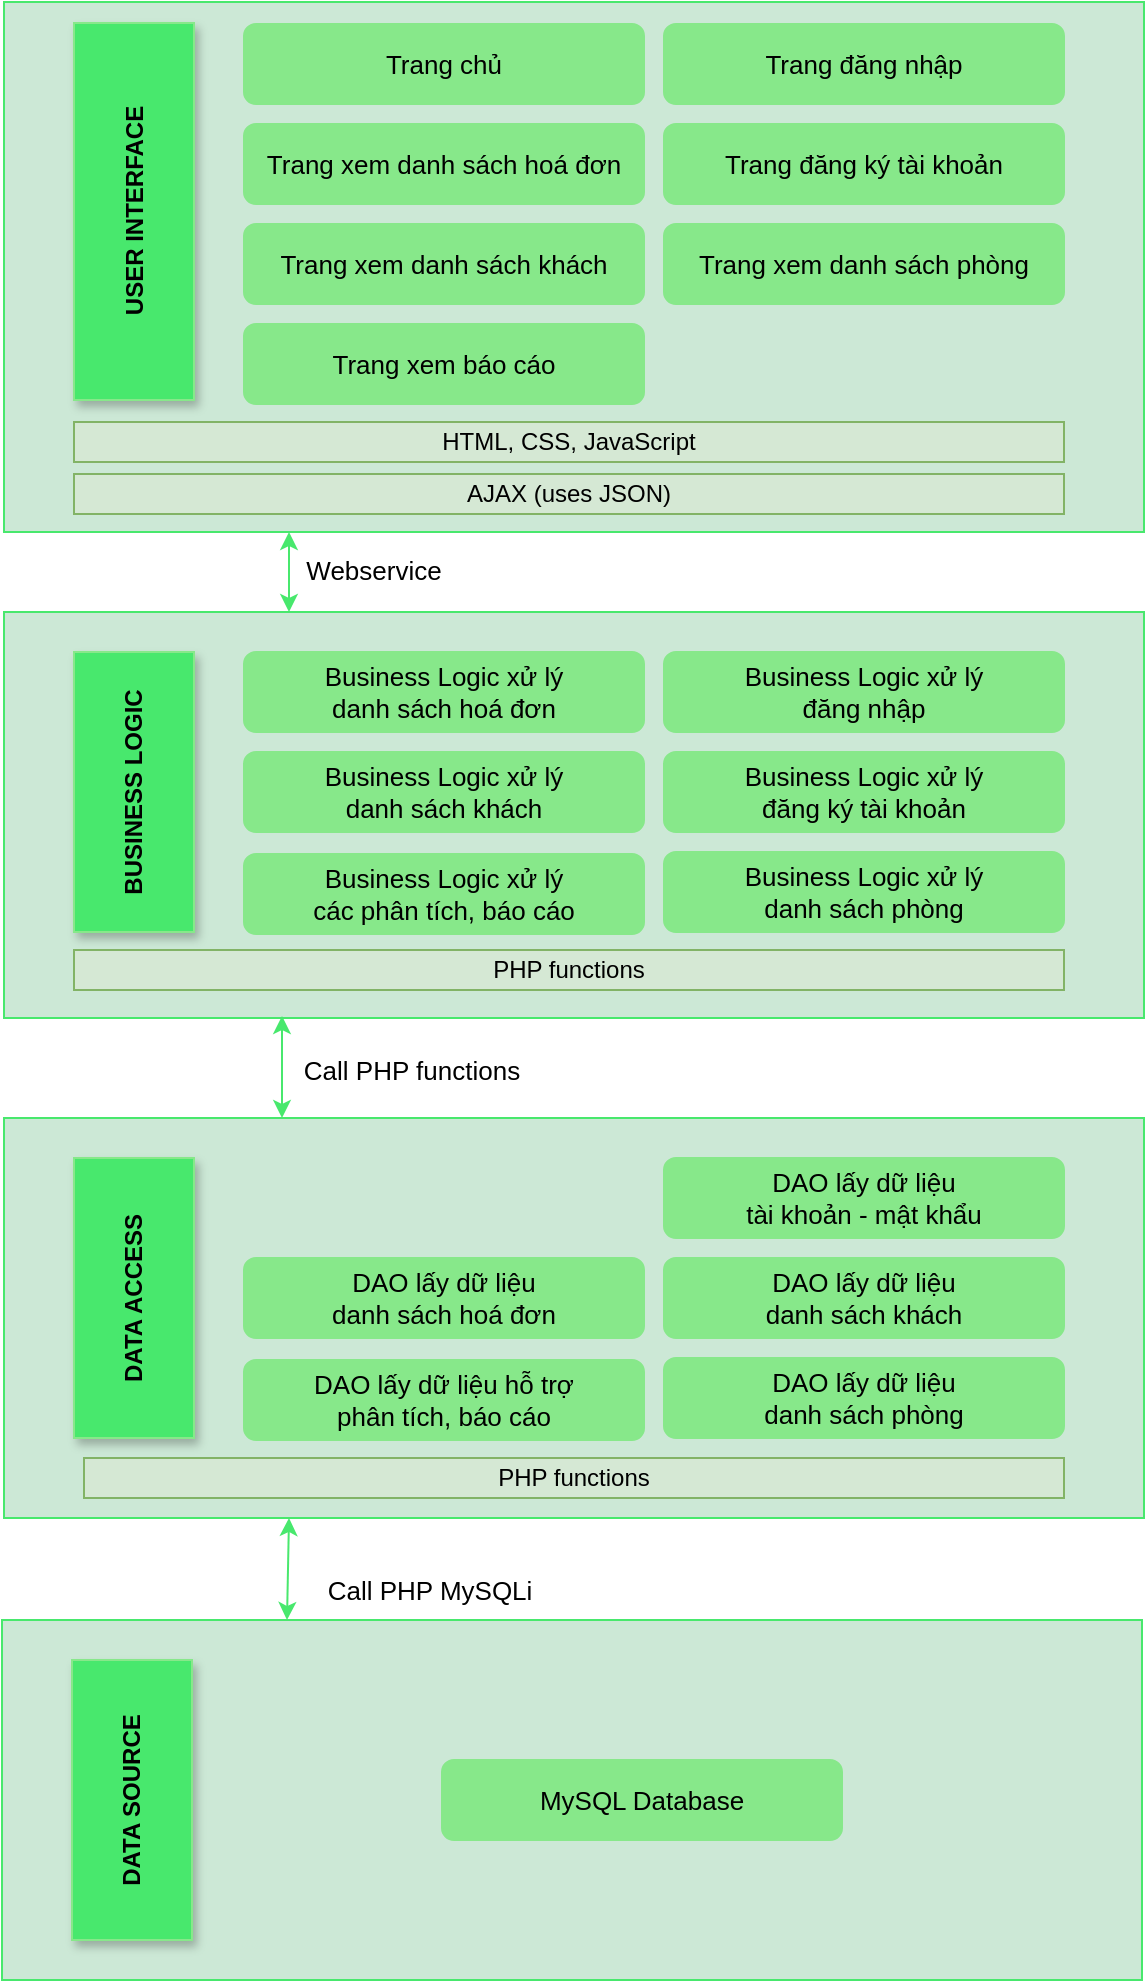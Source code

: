 <mxfile version="20.6.0" type="device"><diagram id="Kzl4vl6l-5x2dkwG4wBp" name="Page-1"><mxGraphModel dx="758" dy="1710" grid="1" gridSize="10" guides="1" tooltips="1" connect="1" arrows="1" fold="1" page="1" pageScale="1" pageWidth="827" pageHeight="1169" math="0" shadow="0"><root><mxCell id="0"/><mxCell id="1" parent="0"/><mxCell id="97GgiNMOUbCL_Ulqe4rl-71" value="" style="rounded=0;whiteSpace=wrap;html=1;shadow=0;glass=0;sketch=0;strokeColor=#48E86D;fontSize=13;fontColor=#000000;fillColor=#CCE8D6;" parent="1" vertex="1"><mxGeometry x="430" y="-153" width="570" height="265" as="geometry"/></mxCell><mxCell id="97GgiNMOUbCL_Ulqe4rl-58" value="&lt;font color=&quot;#000000&quot;&gt;&lt;b&gt;USER INTERFACE&lt;/b&gt;&lt;/font&gt;" style="rounded=0;whiteSpace=wrap;html=1;shadow=1;glass=0;sketch=0;strokeColor=#87E88A;fontColor=#FFFFFF;fillColor=#48E86D;rotation=-90;" parent="1" vertex="1"><mxGeometry x="400.75" y="-78.25" width="188.5" height="60" as="geometry"/></mxCell><mxCell id="97GgiNMOUbCL_Ulqe4rl-61" value="Trang xem danh sách phòng" style="rounded=1;whiteSpace=wrap;html=1;shadow=0;glass=0;sketch=0;strokeColor=#87E88A;fontColor=#000000;fillColor=#87E88A;fontStyle=0;fontSize=13;" parent="1" vertex="1"><mxGeometry x="760" y="-42" width="200" height="40" as="geometry"/></mxCell><mxCell id="97GgiNMOUbCL_Ulqe4rl-62" value="Trang xem danh sách hoá đơn" style="rounded=1;whiteSpace=wrap;html=1;shadow=0;glass=0;sketch=0;strokeColor=#87E88A;fontColor=#000000;fillColor=#87E88A;fontStyle=0;fontSize=13;" parent="1" vertex="1"><mxGeometry x="550" y="-92" width="200" height="40" as="geometry"/></mxCell><mxCell id="97GgiNMOUbCL_Ulqe4rl-63" value="Trang xem danh sách khách" style="rounded=1;whiteSpace=wrap;html=1;shadow=0;glass=0;sketch=0;strokeColor=#87E88A;fontColor=#000000;fillColor=#87E88A;fontStyle=0;fontSize=13;" parent="1" vertex="1"><mxGeometry x="550" y="-42" width="200" height="40" as="geometry"/></mxCell><mxCell id="97GgiNMOUbCL_Ulqe4rl-64" value="Trang đăng nhập" style="rounded=1;whiteSpace=wrap;html=1;shadow=0;glass=0;sketch=0;strokeColor=#87E88A;fontColor=#000000;fillColor=#87E88A;fontStyle=0;fontSize=13;" parent="1" vertex="1"><mxGeometry x="760" y="-142" width="200" height="40" as="geometry"/></mxCell><mxCell id="97GgiNMOUbCL_Ulqe4rl-65" value="Trang đăng ký tài khoản" style="rounded=1;whiteSpace=wrap;html=1;shadow=0;glass=0;sketch=0;strokeColor=#87E88A;fontColor=#000000;fillColor=#87E88A;fontStyle=0;fontSize=13;" parent="1" vertex="1"><mxGeometry x="760" y="-92" width="200" height="40" as="geometry"/></mxCell><mxCell id="97GgiNMOUbCL_Ulqe4rl-66" value="Trang chủ" style="rounded=1;whiteSpace=wrap;html=1;shadow=0;glass=0;sketch=0;strokeColor=#87E88A;fontColor=#000000;fillColor=#87E88A;fontStyle=0;fontSize=13;" parent="1" vertex="1"><mxGeometry x="550" y="-142" width="200" height="40" as="geometry"/></mxCell><mxCell id="97GgiNMOUbCL_Ulqe4rl-72" value="" style="rounded=0;whiteSpace=wrap;html=1;shadow=0;glass=0;sketch=0;strokeColor=#48E86D;fontSize=13;fontColor=#000000;fillColor=#CCE8D6;" parent="1" vertex="1"><mxGeometry x="430" y="152" width="570" height="203" as="geometry"/></mxCell><mxCell id="97GgiNMOUbCL_Ulqe4rl-73" value="&lt;font color=&quot;#000000&quot;&gt;&lt;b&gt;BUSINESS LOGIC&lt;/b&gt;&lt;/font&gt;" style="rounded=0;whiteSpace=wrap;html=1;shadow=1;glass=0;sketch=0;strokeColor=#87E88A;fontColor=#FFFFFF;fillColor=#48E86D;rotation=-90;" parent="1" vertex="1"><mxGeometry x="425" y="212" width="140" height="60" as="geometry"/></mxCell><mxCell id="97GgiNMOUbCL_Ulqe4rl-74" value="Business Logic&amp;nbsp;xử lý&lt;br&gt;danh sách phòng" style="rounded=1;whiteSpace=wrap;html=1;shadow=0;glass=0;sketch=0;strokeColor=#87E88A;fontColor=#000000;fillColor=#87E88A;fontStyle=0;fontSize=13;" parent="1" vertex="1"><mxGeometry x="760" y="272" width="200" height="40" as="geometry"/></mxCell><mxCell id="97GgiNMOUbCL_Ulqe4rl-75" value="Business Logic xử lý&lt;br&gt;danh sách khách" style="rounded=1;whiteSpace=wrap;html=1;shadow=0;glass=0;sketch=0;strokeColor=#87E88A;fontColor=#000000;fillColor=#87E88A;fontStyle=0;fontSize=13;" parent="1" vertex="1"><mxGeometry x="550" y="222" width="200" height="40" as="geometry"/></mxCell><mxCell id="97GgiNMOUbCL_Ulqe4rl-76" value="Business Logic&amp;nbsp;xử lý&lt;br&gt;các phân tích, báo cáo" style="rounded=1;whiteSpace=wrap;html=1;shadow=0;glass=0;sketch=0;strokeColor=#87E88A;fontColor=#000000;fillColor=#87E88A;fontStyle=0;fontSize=13;" parent="1" vertex="1"><mxGeometry x="550" y="273" width="200" height="40" as="geometry"/></mxCell><mxCell id="97GgiNMOUbCL_Ulqe4rl-77" value="Business Logic xử lý&lt;br&gt;đăng nhập" style="rounded=1;whiteSpace=wrap;html=1;shadow=0;glass=0;sketch=0;strokeColor=#87E88A;fontColor=#000000;fillColor=#87E88A;fontStyle=0;fontSize=13;" parent="1" vertex="1"><mxGeometry x="760" y="172" width="200" height="40" as="geometry"/></mxCell><mxCell id="97GgiNMOUbCL_Ulqe4rl-78" value="Business Logic xử lý&lt;br&gt;đăng ký tài khoản" style="rounded=1;whiteSpace=wrap;html=1;shadow=0;glass=0;sketch=0;strokeColor=#87E88A;fontColor=#000000;fillColor=#87E88A;fontStyle=0;fontSize=13;" parent="1" vertex="1"><mxGeometry x="760" y="222" width="200" height="40" as="geometry"/></mxCell><mxCell id="97GgiNMOUbCL_Ulqe4rl-80" value="" style="rounded=0;whiteSpace=wrap;html=1;shadow=0;glass=0;sketch=0;strokeColor=#48E86D;fontSize=13;fontColor=#000000;fillColor=#CCE8D6;" parent="1" vertex="1"><mxGeometry x="429" y="656" width="570" height="180" as="geometry"/></mxCell><mxCell id="97GgiNMOUbCL_Ulqe4rl-81" value="&lt;font color=&quot;#000000&quot;&gt;&lt;b&gt;DATA SOURCE&lt;/b&gt;&lt;/font&gt;" style="rounded=0;whiteSpace=wrap;html=1;shadow=1;glass=0;sketch=0;strokeColor=#87E88A;fontColor=#FFFFFF;fillColor=#48E86D;rotation=-90;" parent="1" vertex="1"><mxGeometry x="424" y="716" width="140" height="60" as="geometry"/></mxCell><mxCell id="97GgiNMOUbCL_Ulqe4rl-83" value="MySQL Database" style="rounded=1;whiteSpace=wrap;html=1;shadow=0;glass=0;sketch=0;strokeColor=#87E88A;fontColor=#000000;fillColor=#87E88A;fontStyle=0;fontSize=13;" parent="1" vertex="1"><mxGeometry x="649" y="726" width="200" height="40" as="geometry"/></mxCell><mxCell id="97GgiNMOUbCL_Ulqe4rl-88" value="" style="endArrow=classic;startArrow=classic;html=1;rounded=0;fontSize=13;fontColor=#000000;entryX=0.25;entryY=1;entryDx=0;entryDy=0;exitX=0.25;exitY=0;exitDx=0;exitDy=0;strokeColor=#48E86D;" parent="1" source="97GgiNMOUbCL_Ulqe4rl-72" target="97GgiNMOUbCL_Ulqe4rl-71" edge="1"><mxGeometry width="50" height="50" relative="1" as="geometry"><mxPoint x="640" y="310" as="sourcePoint"/><mxPoint x="690" y="260" as="targetPoint"/></mxGeometry></mxCell><mxCell id="97GgiNMOUbCL_Ulqe4rl-89" value="" style="endArrow=classic;startArrow=classic;html=1;rounded=0;fontSize=13;fontColor=#000000;strokeColor=#48E86D;exitX=0.25;exitY=0;exitDx=0;exitDy=0;entryX=0.25;entryY=1;entryDx=0;entryDy=0;" parent="1" edge="1" target="P3Bw_EcdHXMfiedSXk9l-3" source="97GgiNMOUbCL_Ulqe4rl-80"><mxGeometry width="50" height="50" relative="1" as="geometry"><mxPoint x="510" y="630" as="sourcePoint"/><mxPoint x="574" y="605" as="targetPoint"/></mxGeometry></mxCell><mxCell id="97GgiNMOUbCL_Ulqe4rl-90" value="Webservice" style="text;html=1;strokeColor=none;fillColor=none;align=center;verticalAlign=middle;whiteSpace=wrap;rounded=0;shadow=1;glass=0;sketch=0;fontSize=13;fontColor=#000000;" parent="1" vertex="1"><mxGeometry x="585" y="116" width="60" height="30" as="geometry"/></mxCell><mxCell id="97GgiNMOUbCL_Ulqe4rl-91" value="Call PHP MySQLi" style="text;html=1;strokeColor=none;fillColor=none;align=center;verticalAlign=middle;whiteSpace=wrap;rounded=0;shadow=1;glass=0;sketch=0;fontSize=13;fontColor=#000000;" parent="1" vertex="1"><mxGeometry x="579" y="626" width="128" height="30" as="geometry"/></mxCell><mxCell id="P3Bw_EcdHXMfiedSXk9l-1" value="HTML, CSS, JavaScript" style="rounded=0;whiteSpace=wrap;html=1;fillColor=#d5e8d4;strokeColor=#82B366;" parent="1" vertex="1"><mxGeometry x="465" y="57" width="495" height="20" as="geometry"/></mxCell><mxCell id="P3Bw_EcdHXMfiedSXk9l-2" value="AJAX (uses JSON)" style="rounded=0;whiteSpace=wrap;html=1;strokeColor=#82b366;fillColor=#d5e8d4;" parent="1" vertex="1"><mxGeometry x="465" y="83" width="495" height="20" as="geometry"/></mxCell><mxCell id="P3Bw_EcdHXMfiedSXk9l-3" value="" style="rounded=0;whiteSpace=wrap;html=1;shadow=0;glass=0;sketch=0;strokeColor=#48E86D;fontSize=13;fontColor=#000000;fillColor=#CCE8D6;" parent="1" vertex="1"><mxGeometry x="430" y="405" width="570" height="200" as="geometry"/></mxCell><mxCell id="P3Bw_EcdHXMfiedSXk9l-4" value="&lt;font color=&quot;#000000&quot;&gt;&lt;b&gt;DATA ACCESS&lt;/b&gt;&lt;/font&gt;" style="rounded=0;whiteSpace=wrap;html=1;shadow=1;glass=0;sketch=0;strokeColor=#87E88A;fontColor=#FFFFFF;fillColor=#48E86D;rotation=-90;" parent="1" vertex="1"><mxGeometry x="425" y="465" width="140" height="60" as="geometry"/></mxCell><mxCell id="P3Bw_EcdHXMfiedSXk9l-5" value="DAO lấy dữ liệu&lt;br&gt;danh sách phòng" style="rounded=1;whiteSpace=wrap;html=1;shadow=0;glass=0;sketch=0;strokeColor=#87E88A;fontColor=#000000;fillColor=#87E88A;fontStyle=0;fontSize=13;" parent="1" vertex="1"><mxGeometry x="760" y="525" width="200" height="40" as="geometry"/></mxCell><mxCell id="P3Bw_EcdHXMfiedSXk9l-6" value="DAO lấy dữ liệu&lt;br&gt;danh sách hoá đơn" style="rounded=1;whiteSpace=wrap;html=1;shadow=0;glass=0;sketch=0;strokeColor=#87E88A;fontColor=#000000;fillColor=#87E88A;fontStyle=0;fontSize=13;" parent="1" vertex="1"><mxGeometry x="550" y="475" width="200" height="40" as="geometry"/></mxCell><mxCell id="P3Bw_EcdHXMfiedSXk9l-7" value="DAO lấy dữ liệu hỗ trợ&lt;br&gt;phân tích, báo cáo" style="rounded=1;whiteSpace=wrap;html=1;shadow=0;glass=0;sketch=0;strokeColor=#87E88A;fontColor=#000000;fillColor=#87E88A;fontStyle=0;fontSize=13;" parent="1" vertex="1"><mxGeometry x="550" y="526" width="200" height="40" as="geometry"/></mxCell><mxCell id="P3Bw_EcdHXMfiedSXk9l-8" value="DAO lấy dữ liệu&lt;br&gt;danh sách khách" style="rounded=1;whiteSpace=wrap;html=1;shadow=0;glass=0;sketch=0;strokeColor=#87E88A;fontColor=#000000;fillColor=#87E88A;fontStyle=0;fontSize=13;" parent="1" vertex="1"><mxGeometry x="760" y="475" width="200" height="40" as="geometry"/></mxCell><mxCell id="P3Bw_EcdHXMfiedSXk9l-10" value="Call PHP functions" style="text;html=1;strokeColor=none;fillColor=none;align=center;verticalAlign=middle;whiteSpace=wrap;rounded=0;shadow=1;glass=0;sketch=0;fontSize=13;fontColor=#000000;" parent="1" vertex="1"><mxGeometry x="570" y="366" width="128" height="30" as="geometry"/></mxCell><mxCell id="P3Bw_EcdHXMfiedSXk9l-12" value="" style="endArrow=classic;startArrow=classic;html=1;rounded=0;fontSize=13;fontColor=#000000;strokeColor=#48E86D;" parent="1" edge="1"><mxGeometry width="50" height="50" relative="1" as="geometry"><mxPoint x="569" y="405" as="sourcePoint"/><mxPoint x="569" y="354" as="targetPoint"/></mxGeometry></mxCell><mxCell id="P3Bw_EcdHXMfiedSXk9l-14" value="PHP functions" style="rounded=0;whiteSpace=wrap;html=1;fillColor=#d5e8d4;strokeColor=#82B366;" parent="1" vertex="1"><mxGeometry x="470" y="575" width="490" height="20" as="geometry"/></mxCell><mxCell id="P3Bw_EcdHXMfiedSXk9l-15" value="PHP functions" style="rounded=0;whiteSpace=wrap;html=1;fillColor=#d5e8d4;strokeColor=#82B366;" parent="1" vertex="1"><mxGeometry x="465" y="321" width="495" height="20" as="geometry"/></mxCell><mxCell id="uFh4MyQnezDpDsZim7NE-1" value="Trang xem báo cáo" style="rounded=1;whiteSpace=wrap;html=1;shadow=0;glass=0;sketch=0;strokeColor=#87E88A;fontColor=#000000;fillColor=#87E88A;fontStyle=0;fontSize=13;" vertex="1" parent="1"><mxGeometry x="550" y="8" width="200" height="40" as="geometry"/></mxCell><mxCell id="uFh4MyQnezDpDsZim7NE-4" value="Business Logic xử lý&lt;br&gt;danh sách hoá đơn" style="rounded=1;whiteSpace=wrap;html=1;shadow=0;glass=0;sketch=0;strokeColor=#87E88A;fontColor=#000000;fillColor=#87E88A;fontStyle=0;fontSize=13;" vertex="1" parent="1"><mxGeometry x="550" y="172" width="200" height="40" as="geometry"/></mxCell><mxCell id="uFh4MyQnezDpDsZim7NE-5" value="DAO lấy dữ liệu&lt;br&gt;tài khoản - mật khẩu" style="rounded=1;whiteSpace=wrap;html=1;shadow=0;glass=0;sketch=0;strokeColor=#87E88A;fontColor=#000000;fillColor=#87E88A;fontStyle=0;fontSize=13;" vertex="1" parent="1"><mxGeometry x="760" y="425" width="200" height="40" as="geometry"/></mxCell></root></mxGraphModel></diagram></mxfile>